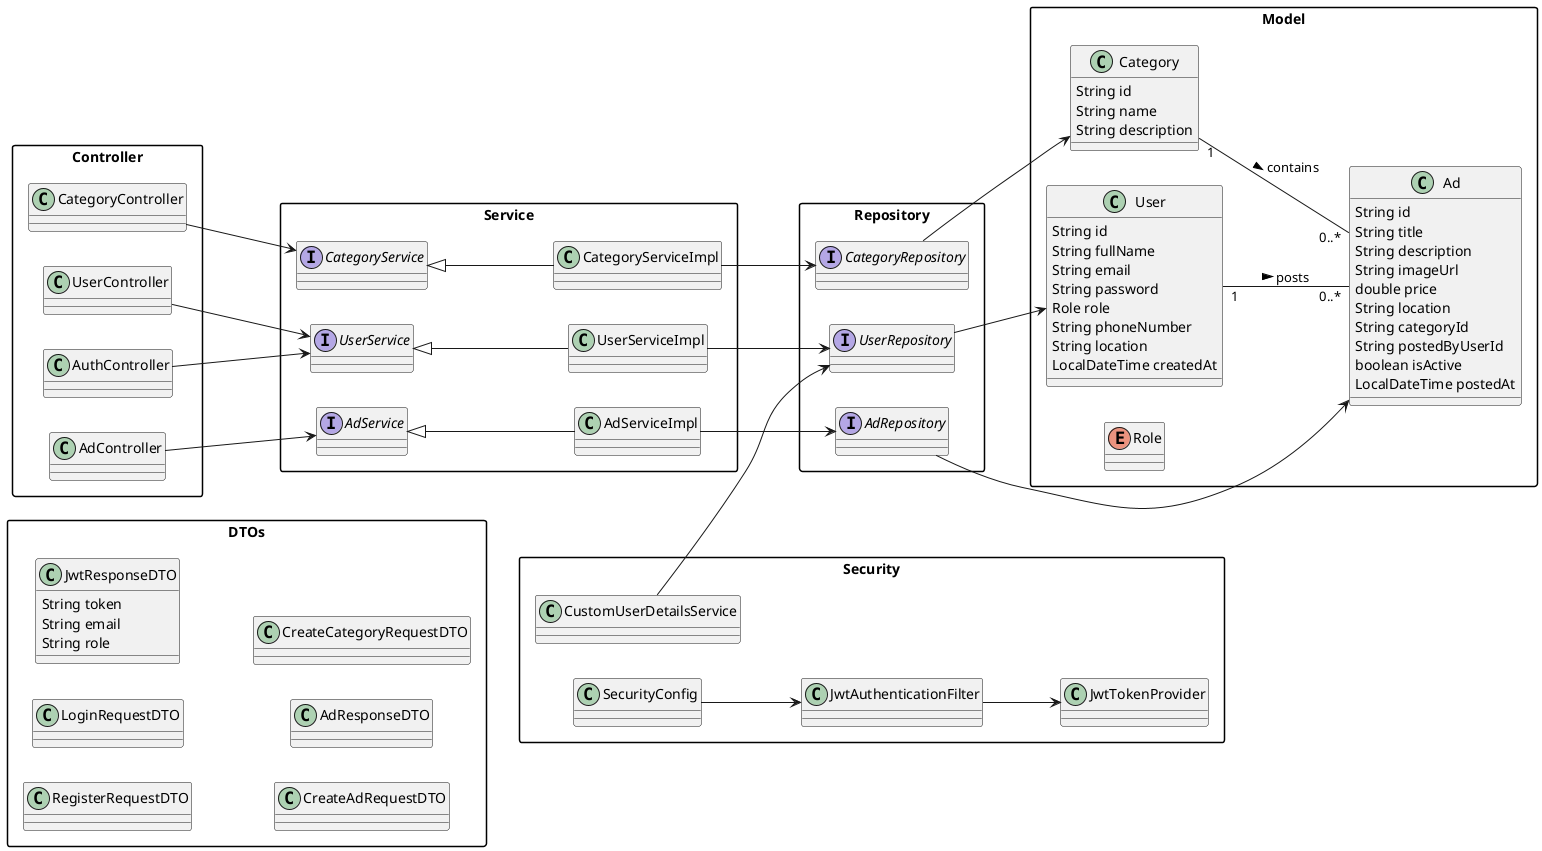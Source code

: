 @startuml
' Set layout
skinparam packageStyle rectangle
left to right direction

' ========= Models =========
package "Model" {
    class User
    class Ad
    class Category
    enum Role

    User : String id
    User : String fullName
    User : String email
    User : String password
    User : Role role
    User : String phoneNumber
    User : String location
    User : LocalDateTime createdAt

    Ad : String id
    Ad : String title
    Ad : String description
    Ad : String imageUrl
    Ad : double price
    Ad : String location
    Ad : String categoryId
    Ad : String postedByUserId
    Ad : boolean isActive
    Ad : LocalDateTime postedAt

    Category : String id
    Category : String name
    Category : String description
}

' ========= DTOs =========
package "DTOs" {
    class RegisterRequestDTO
    class LoginRequestDTO
    class JwtResponseDTO
    class CreateAdRequestDTO
    class AdResponseDTO
    class CreateCategoryRequestDTO

    JwtResponseDTO : String token
    JwtResponseDTO : String email
    JwtResponseDTO : String role
}

' ========= Repositories =========
package "Repository" {
    interface UserRepository
    interface AdRepository
    interface CategoryRepository
}

UserRepository --> User
AdRepository --> Ad
CategoryRepository --> Category

' ========= Services =========
package "Service" {
    interface UserService
    class UserServiceImpl
    interface AdService
    class AdServiceImpl
    interface CategoryService
    class CategoryServiceImpl
}

UserService <|-- UserServiceImpl
AdService <|-- AdServiceImpl
CategoryService <|-- CategoryServiceImpl

UserServiceImpl --> UserRepository
AdServiceImpl --> AdRepository
CategoryServiceImpl --> CategoryRepository

' ========= Controllers =========
package "Controller" {
    class AuthController
    class UserController
    class AdController
    class CategoryController
}

AuthController --> UserService
UserController --> UserService
AdController --> AdService
CategoryController --> CategoryService

' ========= Security =========
package "Security" {
    class JwtTokenProvider
    class JwtAuthenticationFilter
    class CustomUserDetailsService
    class SecurityConfig
}

JwtAuthenticationFilter --> JwtTokenProvider
SecurityConfig --> JwtAuthenticationFilter
CustomUserDetailsService --> UserRepository

' ========= Relationships =========
User "1" -- "0..*" Ad : posts >
Category "1" -- "0..*" Ad : contains >
@enduml
